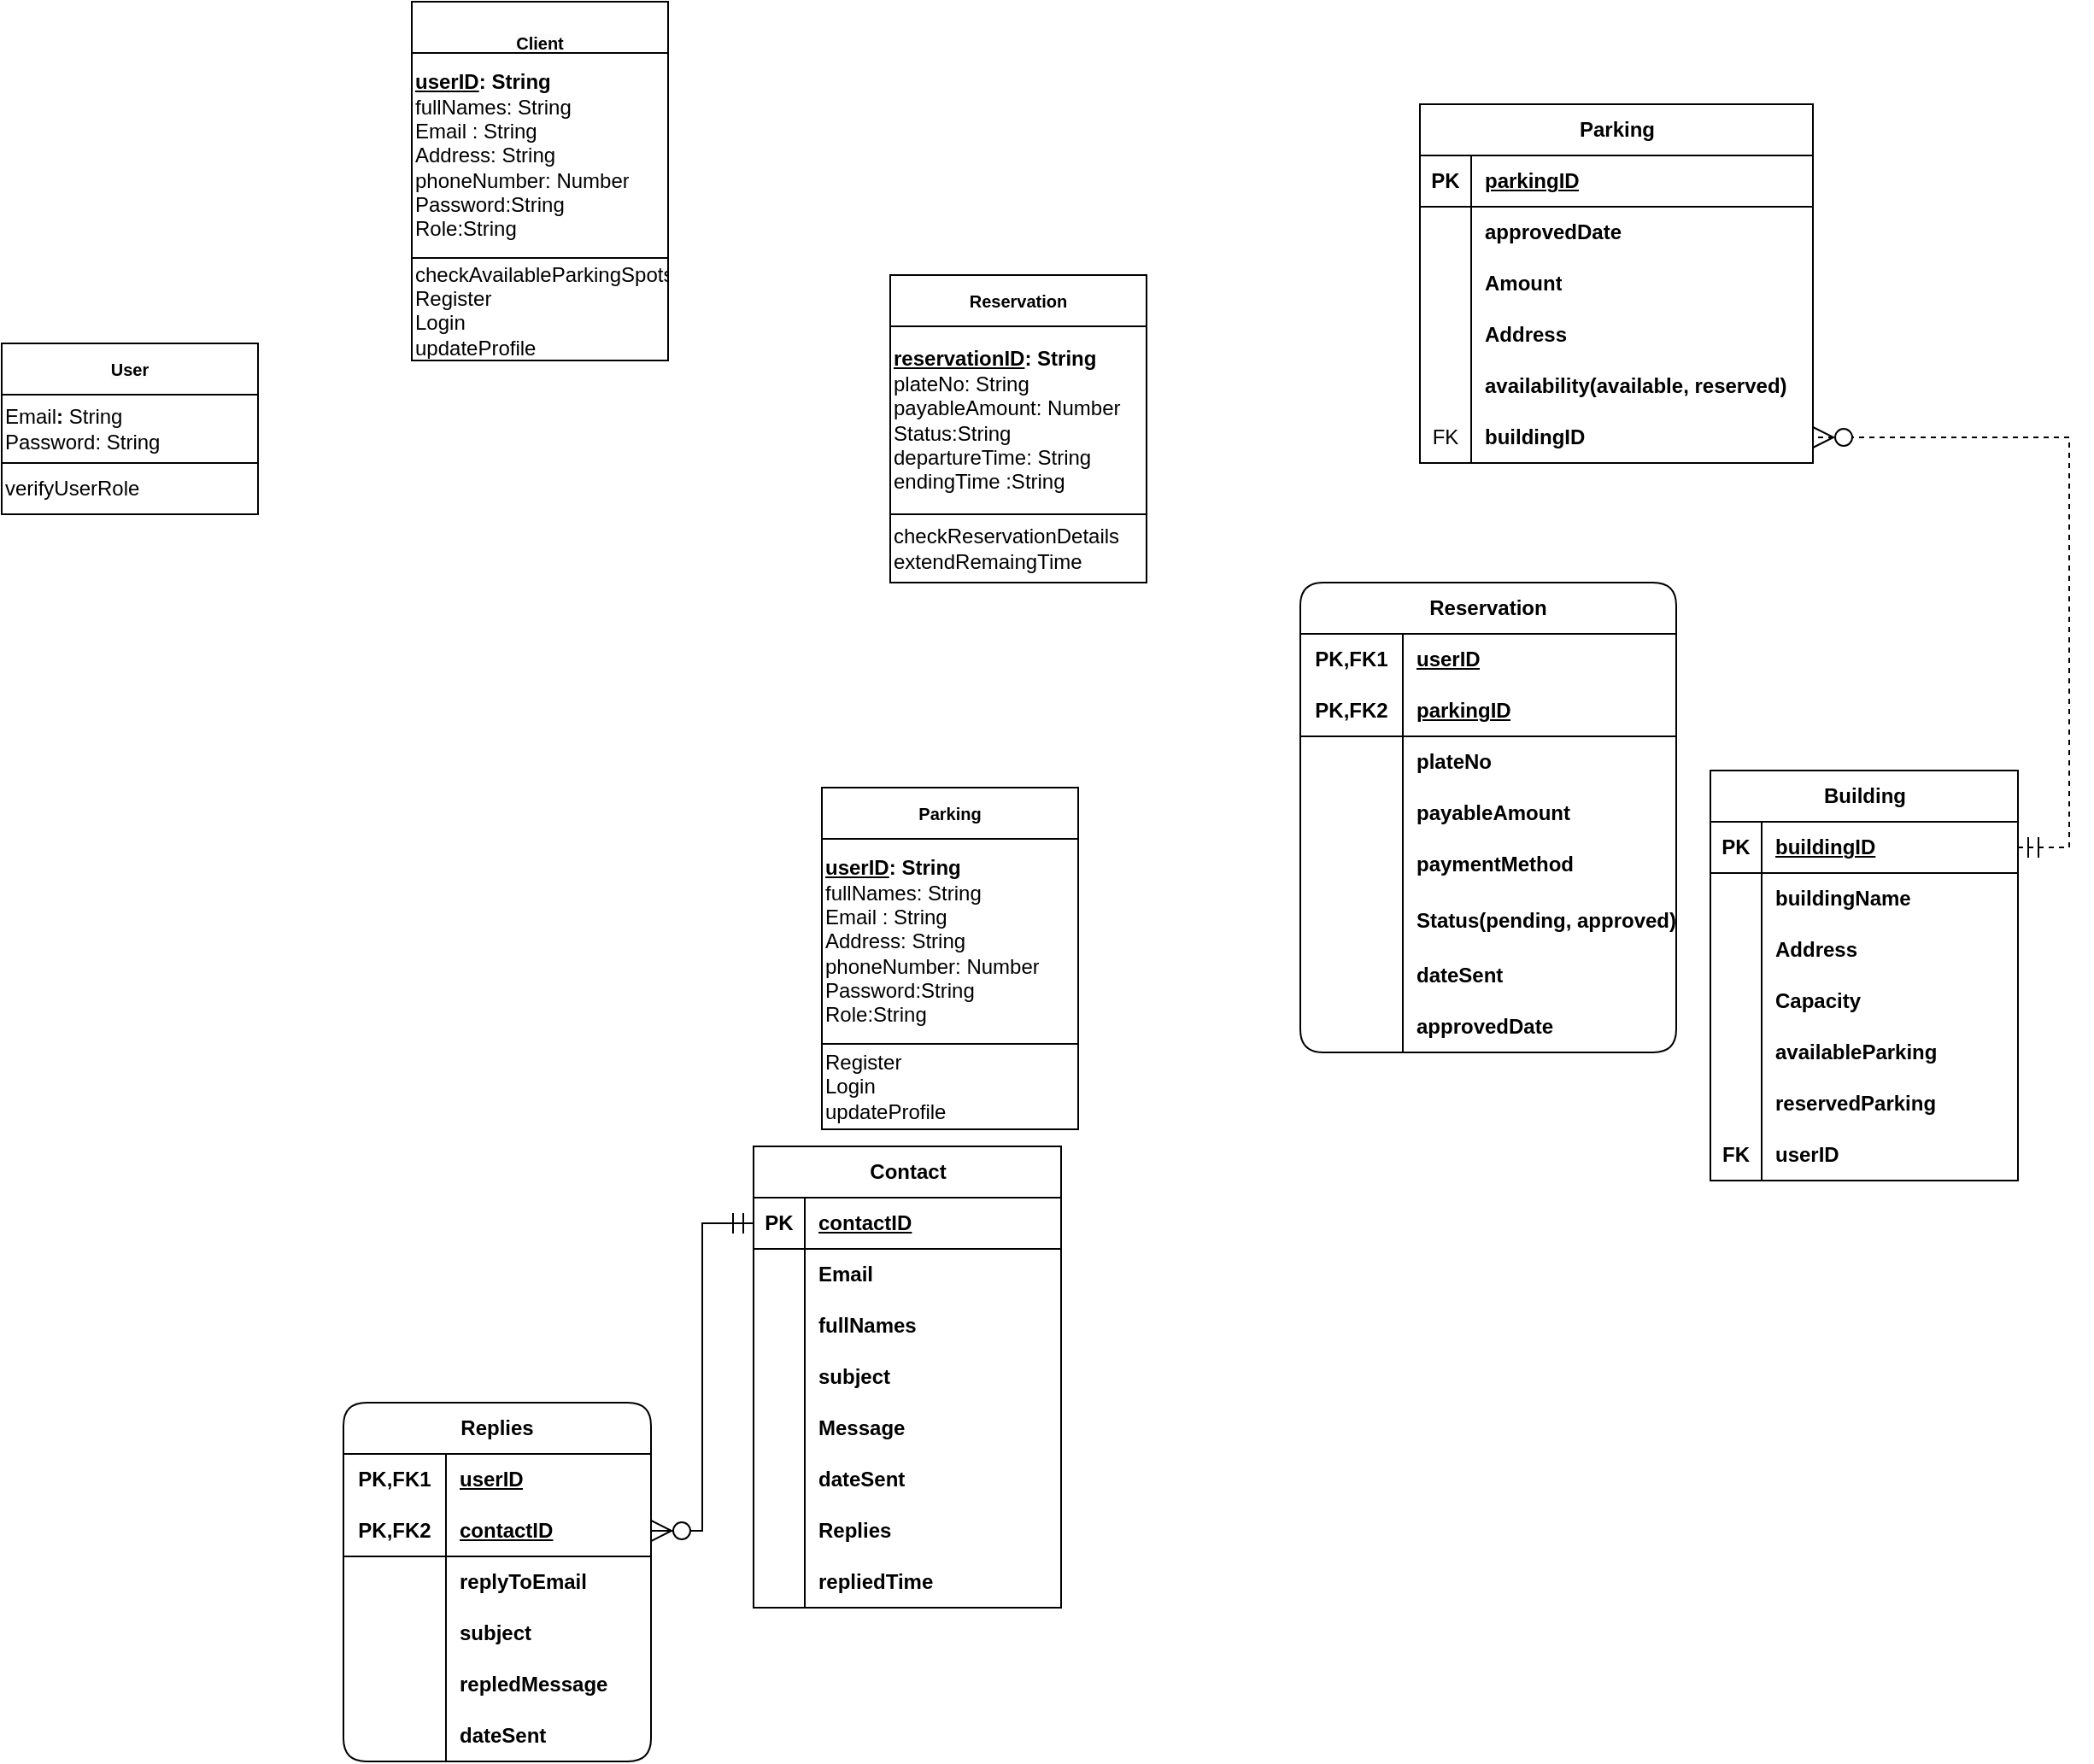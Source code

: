 <mxfile version="22.1.4" type="github">
  <diagram id="R2lEEEUBdFMjLlhIrx00" name="Page-1">
    <mxGraphModel dx="1430" dy="681" grid="1" gridSize="10" guides="1" tooltips="1" connect="1" arrows="1" fold="1" page="1" pageScale="1" pageWidth="850" pageHeight="1100" math="0" shadow="0" extFonts="Permanent Marker^https://fonts.googleapis.com/css?family=Permanent+Marker">
      <root>
        <mxCell id="0" />
        <mxCell id="1" parent="0" />
        <mxCell id="KSPO-AMlC-ePFHFikauy-101" value="Parking" style="shape=table;startSize=30;container=1;collapsible=1;childLayout=tableLayout;fixedRows=1;rowLines=0;fontStyle=1;align=center;resizeLast=1;html=1;" parent="1" vertex="1">
          <mxGeometry x="940" y="150" width="230" height="210" as="geometry" />
        </mxCell>
        <mxCell id="KSPO-AMlC-ePFHFikauy-102" value="" style="shape=tableRow;horizontal=0;startSize=0;swimlaneHead=0;swimlaneBody=0;fillColor=none;collapsible=0;dropTarget=0;points=[[0,0.5],[1,0.5]];portConstraint=eastwest;top=0;left=0;right=0;bottom=1;" parent="KSPO-AMlC-ePFHFikauy-101" vertex="1">
          <mxGeometry y="30" width="230" height="30" as="geometry" />
        </mxCell>
        <mxCell id="KSPO-AMlC-ePFHFikauy-103" value="PK" style="shape=partialRectangle;connectable=0;fillColor=none;top=0;left=0;bottom=0;right=0;fontStyle=1;overflow=hidden;whiteSpace=wrap;html=1;" parent="KSPO-AMlC-ePFHFikauy-102" vertex="1">
          <mxGeometry width="30" height="30" as="geometry">
            <mxRectangle width="30" height="30" as="alternateBounds" />
          </mxGeometry>
        </mxCell>
        <mxCell id="KSPO-AMlC-ePFHFikauy-104" value="parkingID" style="shape=partialRectangle;connectable=0;fillColor=none;top=0;left=0;bottom=0;right=0;align=left;spacingLeft=6;fontStyle=5;overflow=hidden;whiteSpace=wrap;html=1;" parent="KSPO-AMlC-ePFHFikauy-102" vertex="1">
          <mxGeometry x="30" width="200" height="30" as="geometry">
            <mxRectangle width="200" height="30" as="alternateBounds" />
          </mxGeometry>
        </mxCell>
        <mxCell id="KSPO-AMlC-ePFHFikauy-105" value="" style="shape=tableRow;horizontal=0;startSize=0;swimlaneHead=0;swimlaneBody=0;fillColor=none;collapsible=0;dropTarget=0;points=[[0,0.5],[1,0.5]];portConstraint=eastwest;top=0;left=0;right=0;bottom=0;" parent="KSPO-AMlC-ePFHFikauy-101" vertex="1">
          <mxGeometry y="60" width="230" height="30" as="geometry" />
        </mxCell>
        <mxCell id="KSPO-AMlC-ePFHFikauy-106" value="" style="shape=partialRectangle;connectable=0;fillColor=none;top=0;left=0;bottom=0;right=0;editable=1;overflow=hidden;whiteSpace=wrap;html=1;" parent="KSPO-AMlC-ePFHFikauy-105" vertex="1">
          <mxGeometry width="30" height="30" as="geometry">
            <mxRectangle width="30" height="30" as="alternateBounds" />
          </mxGeometry>
        </mxCell>
        <mxCell id="KSPO-AMlC-ePFHFikauy-107" value="approvedDate" style="shape=partialRectangle;connectable=0;fillColor=none;top=0;left=0;bottom=0;right=0;align=left;spacingLeft=6;overflow=hidden;whiteSpace=wrap;html=1;fontStyle=1" parent="KSPO-AMlC-ePFHFikauy-105" vertex="1">
          <mxGeometry x="30" width="200" height="30" as="geometry">
            <mxRectangle width="200" height="30" as="alternateBounds" />
          </mxGeometry>
        </mxCell>
        <mxCell id="KSPO-AMlC-ePFHFikauy-108" value="" style="shape=tableRow;horizontal=0;startSize=0;swimlaneHead=0;swimlaneBody=0;fillColor=none;collapsible=0;dropTarget=0;points=[[0,0.5],[1,0.5]];portConstraint=eastwest;top=0;left=0;right=0;bottom=0;" parent="KSPO-AMlC-ePFHFikauy-101" vertex="1">
          <mxGeometry y="90" width="230" height="30" as="geometry" />
        </mxCell>
        <mxCell id="KSPO-AMlC-ePFHFikauy-109" value="" style="shape=partialRectangle;connectable=0;fillColor=none;top=0;left=0;bottom=0;right=0;editable=1;overflow=hidden;whiteSpace=wrap;html=1;" parent="KSPO-AMlC-ePFHFikauy-108" vertex="1">
          <mxGeometry width="30" height="30" as="geometry">
            <mxRectangle width="30" height="30" as="alternateBounds" />
          </mxGeometry>
        </mxCell>
        <mxCell id="KSPO-AMlC-ePFHFikauy-110" value="Amount" style="shape=partialRectangle;connectable=0;fillColor=none;top=0;left=0;bottom=0;right=0;align=left;spacingLeft=6;overflow=hidden;whiteSpace=wrap;html=1;fontStyle=1" parent="KSPO-AMlC-ePFHFikauy-108" vertex="1">
          <mxGeometry x="30" width="200" height="30" as="geometry">
            <mxRectangle width="200" height="30" as="alternateBounds" />
          </mxGeometry>
        </mxCell>
        <mxCell id="KSPO-AMlC-ePFHFikauy-136" value="" style="shape=tableRow;horizontal=0;startSize=0;swimlaneHead=0;swimlaneBody=0;fillColor=none;collapsible=0;dropTarget=0;points=[[0,0.5],[1,0.5]];portConstraint=eastwest;top=0;left=0;right=0;bottom=0;" parent="KSPO-AMlC-ePFHFikauy-101" vertex="1">
          <mxGeometry y="120" width="230" height="30" as="geometry" />
        </mxCell>
        <mxCell id="KSPO-AMlC-ePFHFikauy-137" value="" style="shape=partialRectangle;connectable=0;fillColor=none;top=0;left=0;bottom=0;right=0;editable=1;overflow=hidden;whiteSpace=wrap;html=1;" parent="KSPO-AMlC-ePFHFikauy-136" vertex="1">
          <mxGeometry width="30" height="30" as="geometry">
            <mxRectangle width="30" height="30" as="alternateBounds" />
          </mxGeometry>
        </mxCell>
        <mxCell id="KSPO-AMlC-ePFHFikauy-138" value="Address" style="shape=partialRectangle;connectable=0;fillColor=none;top=0;left=0;bottom=0;right=0;align=left;spacingLeft=6;overflow=hidden;whiteSpace=wrap;html=1;fontStyle=1" parent="KSPO-AMlC-ePFHFikauy-136" vertex="1">
          <mxGeometry x="30" width="200" height="30" as="geometry">
            <mxRectangle width="200" height="30" as="alternateBounds" />
          </mxGeometry>
        </mxCell>
        <mxCell id="juWXIRiTKIMbr2Y8mLWY-4" value="" style="shape=tableRow;horizontal=0;startSize=0;swimlaneHead=0;swimlaneBody=0;fillColor=none;collapsible=0;dropTarget=0;points=[[0,0.5],[1,0.5]];portConstraint=eastwest;top=0;left=0;right=0;bottom=0;" parent="KSPO-AMlC-ePFHFikauy-101" vertex="1">
          <mxGeometry y="150" width="230" height="30" as="geometry" />
        </mxCell>
        <mxCell id="juWXIRiTKIMbr2Y8mLWY-5" value="" style="shape=partialRectangle;connectable=0;fillColor=none;top=0;left=0;bottom=0;right=0;editable=1;overflow=hidden;whiteSpace=wrap;html=1;" parent="juWXIRiTKIMbr2Y8mLWY-4" vertex="1">
          <mxGeometry width="30" height="30" as="geometry">
            <mxRectangle width="30" height="30" as="alternateBounds" />
          </mxGeometry>
        </mxCell>
        <mxCell id="juWXIRiTKIMbr2Y8mLWY-6" value="availability(available, reserved)" style="shape=partialRectangle;connectable=0;fillColor=none;top=0;left=0;bottom=0;right=0;align=left;spacingLeft=6;overflow=hidden;whiteSpace=wrap;html=1;fontStyle=1" parent="juWXIRiTKIMbr2Y8mLWY-4" vertex="1">
          <mxGeometry x="30" width="200" height="30" as="geometry">
            <mxRectangle width="200" height="30" as="alternateBounds" />
          </mxGeometry>
        </mxCell>
        <mxCell id="juWXIRiTKIMbr2Y8mLWY-7" value="" style="shape=tableRow;horizontal=0;startSize=0;swimlaneHead=0;swimlaneBody=0;fillColor=none;collapsible=0;dropTarget=0;points=[[0,0.5],[1,0.5]];portConstraint=eastwest;top=0;left=0;right=0;bottom=0;" parent="KSPO-AMlC-ePFHFikauy-101" vertex="1">
          <mxGeometry y="180" width="230" height="30" as="geometry" />
        </mxCell>
        <mxCell id="juWXIRiTKIMbr2Y8mLWY-8" value="FK" style="shape=partialRectangle;connectable=0;fillColor=none;top=0;left=0;bottom=0;right=0;editable=1;overflow=hidden;whiteSpace=wrap;html=1;" parent="juWXIRiTKIMbr2Y8mLWY-7" vertex="1">
          <mxGeometry width="30" height="30" as="geometry">
            <mxRectangle width="30" height="30" as="alternateBounds" />
          </mxGeometry>
        </mxCell>
        <mxCell id="juWXIRiTKIMbr2Y8mLWY-9" value="buildingID" style="shape=partialRectangle;connectable=0;fillColor=none;top=0;left=0;bottom=0;right=0;align=left;spacingLeft=6;overflow=hidden;whiteSpace=wrap;html=1;fontStyle=1" parent="juWXIRiTKIMbr2Y8mLWY-7" vertex="1">
          <mxGeometry x="30" width="200" height="30" as="geometry">
            <mxRectangle width="200" height="30" as="alternateBounds" />
          </mxGeometry>
        </mxCell>
        <mxCell id="KSPO-AMlC-ePFHFikauy-188" value="Building" style="shape=table;startSize=30;container=1;collapsible=1;childLayout=tableLayout;fixedRows=1;rowLines=0;fontStyle=1;align=center;resizeLast=1;html=1;" parent="1" vertex="1">
          <mxGeometry x="1110" y="540" width="180" height="240" as="geometry" />
        </mxCell>
        <mxCell id="KSPO-AMlC-ePFHFikauy-189" value="" style="shape=tableRow;horizontal=0;startSize=0;swimlaneHead=0;swimlaneBody=0;fillColor=none;collapsible=0;dropTarget=0;points=[[0,0.5],[1,0.5]];portConstraint=eastwest;top=0;left=0;right=0;bottom=1;" parent="KSPO-AMlC-ePFHFikauy-188" vertex="1">
          <mxGeometry y="30" width="180" height="30" as="geometry" />
        </mxCell>
        <mxCell id="KSPO-AMlC-ePFHFikauy-190" value="PK" style="shape=partialRectangle;connectable=0;fillColor=none;top=0;left=0;bottom=0;right=0;fontStyle=1;overflow=hidden;whiteSpace=wrap;html=1;" parent="KSPO-AMlC-ePFHFikauy-189" vertex="1">
          <mxGeometry width="30" height="30" as="geometry">
            <mxRectangle width="30" height="30" as="alternateBounds" />
          </mxGeometry>
        </mxCell>
        <mxCell id="KSPO-AMlC-ePFHFikauy-191" value="buildingID" style="shape=partialRectangle;connectable=0;fillColor=none;top=0;left=0;bottom=0;right=0;align=left;spacingLeft=6;fontStyle=5;overflow=hidden;whiteSpace=wrap;html=1;" parent="KSPO-AMlC-ePFHFikauy-189" vertex="1">
          <mxGeometry x="30" width="150" height="30" as="geometry">
            <mxRectangle width="150" height="30" as="alternateBounds" />
          </mxGeometry>
        </mxCell>
        <mxCell id="KSPO-AMlC-ePFHFikauy-192" value="" style="shape=tableRow;horizontal=0;startSize=0;swimlaneHead=0;swimlaneBody=0;fillColor=none;collapsible=0;dropTarget=0;points=[[0,0.5],[1,0.5]];portConstraint=eastwest;top=0;left=0;right=0;bottom=0;" parent="KSPO-AMlC-ePFHFikauy-188" vertex="1">
          <mxGeometry y="60" width="180" height="30" as="geometry" />
        </mxCell>
        <mxCell id="KSPO-AMlC-ePFHFikauy-193" value="" style="shape=partialRectangle;connectable=0;fillColor=none;top=0;left=0;bottom=0;right=0;editable=1;overflow=hidden;whiteSpace=wrap;html=1;" parent="KSPO-AMlC-ePFHFikauy-192" vertex="1">
          <mxGeometry width="30" height="30" as="geometry">
            <mxRectangle width="30" height="30" as="alternateBounds" />
          </mxGeometry>
        </mxCell>
        <mxCell id="KSPO-AMlC-ePFHFikauy-194" value="buildingName" style="shape=partialRectangle;connectable=0;fillColor=none;top=0;left=0;bottom=0;right=0;align=left;spacingLeft=6;overflow=hidden;whiteSpace=wrap;html=1;fontStyle=1" parent="KSPO-AMlC-ePFHFikauy-192" vertex="1">
          <mxGeometry x="30" width="150" height="30" as="geometry">
            <mxRectangle width="150" height="30" as="alternateBounds" />
          </mxGeometry>
        </mxCell>
        <mxCell id="KSPO-AMlC-ePFHFikauy-195" value="" style="shape=tableRow;horizontal=0;startSize=0;swimlaneHead=0;swimlaneBody=0;fillColor=none;collapsible=0;dropTarget=0;points=[[0,0.5],[1,0.5]];portConstraint=eastwest;top=0;left=0;right=0;bottom=0;" parent="KSPO-AMlC-ePFHFikauy-188" vertex="1">
          <mxGeometry y="90" width="180" height="30" as="geometry" />
        </mxCell>
        <mxCell id="KSPO-AMlC-ePFHFikauy-196" value="" style="shape=partialRectangle;connectable=0;fillColor=none;top=0;left=0;bottom=0;right=0;editable=1;overflow=hidden;whiteSpace=wrap;html=1;" parent="KSPO-AMlC-ePFHFikauy-195" vertex="1">
          <mxGeometry width="30" height="30" as="geometry">
            <mxRectangle width="30" height="30" as="alternateBounds" />
          </mxGeometry>
        </mxCell>
        <mxCell id="KSPO-AMlC-ePFHFikauy-197" value="Address" style="shape=partialRectangle;connectable=0;fillColor=none;top=0;left=0;bottom=0;right=0;align=left;spacingLeft=6;overflow=hidden;whiteSpace=wrap;html=1;fontStyle=1" parent="KSPO-AMlC-ePFHFikauy-195" vertex="1">
          <mxGeometry x="30" width="150" height="30" as="geometry">
            <mxRectangle width="150" height="30" as="alternateBounds" />
          </mxGeometry>
        </mxCell>
        <mxCell id="KSPO-AMlC-ePFHFikauy-198" value="" style="shape=tableRow;horizontal=0;startSize=0;swimlaneHead=0;swimlaneBody=0;fillColor=none;collapsible=0;dropTarget=0;points=[[0,0.5],[1,0.5]];portConstraint=eastwest;top=0;left=0;right=0;bottom=0;" parent="KSPO-AMlC-ePFHFikauy-188" vertex="1">
          <mxGeometry y="120" width="180" height="30" as="geometry" />
        </mxCell>
        <mxCell id="KSPO-AMlC-ePFHFikauy-199" value="" style="shape=partialRectangle;connectable=0;fillColor=none;top=0;left=0;bottom=0;right=0;editable=1;overflow=hidden;whiteSpace=wrap;html=1;fontStyle=1" parent="KSPO-AMlC-ePFHFikauy-198" vertex="1">
          <mxGeometry width="30" height="30" as="geometry">
            <mxRectangle width="30" height="30" as="alternateBounds" />
          </mxGeometry>
        </mxCell>
        <mxCell id="KSPO-AMlC-ePFHFikauy-200" value="Capacity" style="shape=partialRectangle;connectable=0;fillColor=none;top=0;left=0;bottom=0;right=0;align=left;spacingLeft=6;overflow=hidden;whiteSpace=wrap;html=1;fontStyle=1" parent="KSPO-AMlC-ePFHFikauy-198" vertex="1">
          <mxGeometry x="30" width="150" height="30" as="geometry">
            <mxRectangle width="150" height="30" as="alternateBounds" />
          </mxGeometry>
        </mxCell>
        <mxCell id="tMabsj5SRsBI3dUDuQU4-26" value="" style="shape=tableRow;horizontal=0;startSize=0;swimlaneHead=0;swimlaneBody=0;fillColor=none;collapsible=0;dropTarget=0;points=[[0,0.5],[1,0.5]];portConstraint=eastwest;top=0;left=0;right=0;bottom=0;" parent="KSPO-AMlC-ePFHFikauy-188" vertex="1">
          <mxGeometry y="150" width="180" height="30" as="geometry" />
        </mxCell>
        <mxCell id="tMabsj5SRsBI3dUDuQU4-27" value="" style="shape=partialRectangle;connectable=0;fillColor=none;top=0;left=0;bottom=0;right=0;editable=1;overflow=hidden;whiteSpace=wrap;html=1;fontStyle=1" parent="tMabsj5SRsBI3dUDuQU4-26" vertex="1">
          <mxGeometry width="30" height="30" as="geometry">
            <mxRectangle width="30" height="30" as="alternateBounds" />
          </mxGeometry>
        </mxCell>
        <mxCell id="tMabsj5SRsBI3dUDuQU4-28" value="availableParking" style="shape=partialRectangle;connectable=0;fillColor=none;top=0;left=0;bottom=0;right=0;align=left;spacingLeft=6;overflow=hidden;whiteSpace=wrap;html=1;fontStyle=1" parent="tMabsj5SRsBI3dUDuQU4-26" vertex="1">
          <mxGeometry x="30" width="150" height="30" as="geometry">
            <mxRectangle width="150" height="30" as="alternateBounds" />
          </mxGeometry>
        </mxCell>
        <mxCell id="tMabsj5SRsBI3dUDuQU4-29" value="" style="shape=tableRow;horizontal=0;startSize=0;swimlaneHead=0;swimlaneBody=0;fillColor=none;collapsible=0;dropTarget=0;points=[[0,0.5],[1,0.5]];portConstraint=eastwest;top=0;left=0;right=0;bottom=0;" parent="KSPO-AMlC-ePFHFikauy-188" vertex="1">
          <mxGeometry y="180" width="180" height="30" as="geometry" />
        </mxCell>
        <mxCell id="tMabsj5SRsBI3dUDuQU4-30" value="" style="shape=partialRectangle;connectable=0;fillColor=none;top=0;left=0;bottom=0;right=0;editable=1;overflow=hidden;whiteSpace=wrap;html=1;fontStyle=1" parent="tMabsj5SRsBI3dUDuQU4-29" vertex="1">
          <mxGeometry width="30" height="30" as="geometry">
            <mxRectangle width="30" height="30" as="alternateBounds" />
          </mxGeometry>
        </mxCell>
        <mxCell id="tMabsj5SRsBI3dUDuQU4-31" value="reservedParking" style="shape=partialRectangle;connectable=0;fillColor=none;top=0;left=0;bottom=0;right=0;align=left;spacingLeft=6;overflow=hidden;whiteSpace=wrap;html=1;fontStyle=1" parent="tMabsj5SRsBI3dUDuQU4-29" vertex="1">
          <mxGeometry x="30" width="150" height="30" as="geometry">
            <mxRectangle width="150" height="30" as="alternateBounds" />
          </mxGeometry>
        </mxCell>
        <mxCell id="juWXIRiTKIMbr2Y8mLWY-79" value="" style="shape=tableRow;horizontal=0;startSize=0;swimlaneHead=0;swimlaneBody=0;fillColor=none;collapsible=0;dropTarget=0;points=[[0,0.5],[1,0.5]];portConstraint=eastwest;top=0;left=0;right=0;bottom=0;" parent="KSPO-AMlC-ePFHFikauy-188" vertex="1">
          <mxGeometry y="210" width="180" height="30" as="geometry" />
        </mxCell>
        <mxCell id="juWXIRiTKIMbr2Y8mLWY-80" value="FK" style="shape=partialRectangle;connectable=0;fillColor=none;top=0;left=0;bottom=0;right=0;editable=1;overflow=hidden;whiteSpace=wrap;html=1;fontStyle=1" parent="juWXIRiTKIMbr2Y8mLWY-79" vertex="1">
          <mxGeometry width="30" height="30" as="geometry">
            <mxRectangle width="30" height="30" as="alternateBounds" />
          </mxGeometry>
        </mxCell>
        <mxCell id="juWXIRiTKIMbr2Y8mLWY-81" value="userID" style="shape=partialRectangle;connectable=0;fillColor=none;top=0;left=0;bottom=0;right=0;align=left;spacingLeft=6;overflow=hidden;whiteSpace=wrap;html=1;fontStyle=1" parent="juWXIRiTKIMbr2Y8mLWY-79" vertex="1">
          <mxGeometry x="30" width="150" height="30" as="geometry">
            <mxRectangle width="150" height="30" as="alternateBounds" />
          </mxGeometry>
        </mxCell>
        <mxCell id="juWXIRiTKIMbr2Y8mLWY-50" value="" style="edgeStyle=entityRelationEdgeStyle;fontSize=12;html=1;endArrow=ERzeroToMany;startArrow=ERmandOne;rounded=0;endSize=10;startSize=10;dashed=1;" parent="1" source="KSPO-AMlC-ePFHFikauy-189" target="juWXIRiTKIMbr2Y8mLWY-7" edge="1">
          <mxGeometry width="100" height="100" relative="1" as="geometry">
            <mxPoint x="270" y="640" as="sourcePoint" />
            <mxPoint x="320" y="735" as="targetPoint" />
            <Array as="points">
              <mxPoint x="-918.92" y="583.49" />
              <mxPoint x="-403" y="613.49" />
              <mxPoint x="-210" y="935" />
            </Array>
          </mxGeometry>
        </mxCell>
        <mxCell id="juWXIRiTKIMbr2Y8mLWY-60" value="Contact" style="shape=table;startSize=30;container=1;collapsible=1;childLayout=tableLayout;fixedRows=1;rowLines=0;fontStyle=1;align=center;resizeLast=1;html=1;" parent="1" vertex="1">
          <mxGeometry x="550" y="760" width="180" height="270" as="geometry" />
        </mxCell>
        <mxCell id="juWXIRiTKIMbr2Y8mLWY-61" value="" style="shape=tableRow;horizontal=0;startSize=0;swimlaneHead=0;swimlaneBody=0;fillColor=none;collapsible=0;dropTarget=0;points=[[0,0.5],[1,0.5]];portConstraint=eastwest;top=0;left=0;right=0;bottom=1;" parent="juWXIRiTKIMbr2Y8mLWY-60" vertex="1">
          <mxGeometry y="30" width="180" height="30" as="geometry" />
        </mxCell>
        <mxCell id="juWXIRiTKIMbr2Y8mLWY-62" value="PK" style="shape=partialRectangle;connectable=0;fillColor=none;top=0;left=0;bottom=0;right=0;fontStyle=1;overflow=hidden;whiteSpace=wrap;html=1;" parent="juWXIRiTKIMbr2Y8mLWY-61" vertex="1">
          <mxGeometry width="30" height="30" as="geometry">
            <mxRectangle width="30" height="30" as="alternateBounds" />
          </mxGeometry>
        </mxCell>
        <mxCell id="juWXIRiTKIMbr2Y8mLWY-63" value="contactID" style="shape=partialRectangle;connectable=0;fillColor=none;top=0;left=0;bottom=0;right=0;align=left;spacingLeft=6;fontStyle=5;overflow=hidden;whiteSpace=wrap;html=1;" parent="juWXIRiTKIMbr2Y8mLWY-61" vertex="1">
          <mxGeometry x="30" width="150" height="30" as="geometry">
            <mxRectangle width="150" height="30" as="alternateBounds" />
          </mxGeometry>
        </mxCell>
        <mxCell id="juWXIRiTKIMbr2Y8mLWY-64" value="" style="shape=tableRow;horizontal=0;startSize=0;swimlaneHead=0;swimlaneBody=0;fillColor=none;collapsible=0;dropTarget=0;points=[[0,0.5],[1,0.5]];portConstraint=eastwest;top=0;left=0;right=0;bottom=0;" parent="juWXIRiTKIMbr2Y8mLWY-60" vertex="1">
          <mxGeometry y="60" width="180" height="30" as="geometry" />
        </mxCell>
        <mxCell id="juWXIRiTKIMbr2Y8mLWY-65" value="" style="shape=partialRectangle;connectable=0;fillColor=none;top=0;left=0;bottom=0;right=0;editable=1;overflow=hidden;whiteSpace=wrap;html=1;" parent="juWXIRiTKIMbr2Y8mLWY-64" vertex="1">
          <mxGeometry width="30" height="30" as="geometry">
            <mxRectangle width="30" height="30" as="alternateBounds" />
          </mxGeometry>
        </mxCell>
        <mxCell id="juWXIRiTKIMbr2Y8mLWY-66" value="Email" style="shape=partialRectangle;connectable=0;fillColor=none;top=0;left=0;bottom=0;right=0;align=left;spacingLeft=6;overflow=hidden;whiteSpace=wrap;html=1;fontStyle=1" parent="juWXIRiTKIMbr2Y8mLWY-64" vertex="1">
          <mxGeometry x="30" width="150" height="30" as="geometry">
            <mxRectangle width="150" height="30" as="alternateBounds" />
          </mxGeometry>
        </mxCell>
        <mxCell id="tMabsj5SRsBI3dUDuQU4-36" value="" style="shape=tableRow;horizontal=0;startSize=0;swimlaneHead=0;swimlaneBody=0;fillColor=none;collapsible=0;dropTarget=0;points=[[0,0.5],[1,0.5]];portConstraint=eastwest;top=0;left=0;right=0;bottom=0;" parent="juWXIRiTKIMbr2Y8mLWY-60" vertex="1">
          <mxGeometry y="90" width="180" height="30" as="geometry" />
        </mxCell>
        <mxCell id="tMabsj5SRsBI3dUDuQU4-37" value="" style="shape=partialRectangle;connectable=0;fillColor=none;top=0;left=0;bottom=0;right=0;editable=1;overflow=hidden;whiteSpace=wrap;html=1;" parent="tMabsj5SRsBI3dUDuQU4-36" vertex="1">
          <mxGeometry width="30" height="30" as="geometry">
            <mxRectangle width="30" height="30" as="alternateBounds" />
          </mxGeometry>
        </mxCell>
        <mxCell id="tMabsj5SRsBI3dUDuQU4-38" value="fullNames" style="shape=partialRectangle;connectable=0;fillColor=none;top=0;left=0;bottom=0;right=0;align=left;spacingLeft=6;overflow=hidden;whiteSpace=wrap;html=1;fontStyle=1" parent="tMabsj5SRsBI3dUDuQU4-36" vertex="1">
          <mxGeometry x="30" width="150" height="30" as="geometry">
            <mxRectangle width="150" height="30" as="alternateBounds" />
          </mxGeometry>
        </mxCell>
        <mxCell id="tMabsj5SRsBI3dUDuQU4-39" value="" style="shape=tableRow;horizontal=0;startSize=0;swimlaneHead=0;swimlaneBody=0;fillColor=none;collapsible=0;dropTarget=0;points=[[0,0.5],[1,0.5]];portConstraint=eastwest;top=0;left=0;right=0;bottom=0;" parent="juWXIRiTKIMbr2Y8mLWY-60" vertex="1">
          <mxGeometry y="120" width="180" height="30" as="geometry" />
        </mxCell>
        <mxCell id="tMabsj5SRsBI3dUDuQU4-40" value="" style="shape=partialRectangle;connectable=0;fillColor=none;top=0;left=0;bottom=0;right=0;editable=1;overflow=hidden;whiteSpace=wrap;html=1;" parent="tMabsj5SRsBI3dUDuQU4-39" vertex="1">
          <mxGeometry width="30" height="30" as="geometry">
            <mxRectangle width="30" height="30" as="alternateBounds" />
          </mxGeometry>
        </mxCell>
        <mxCell id="tMabsj5SRsBI3dUDuQU4-41" value="subject" style="shape=partialRectangle;connectable=0;fillColor=none;top=0;left=0;bottom=0;right=0;align=left;spacingLeft=6;overflow=hidden;whiteSpace=wrap;html=1;fontStyle=1" parent="tMabsj5SRsBI3dUDuQU4-39" vertex="1">
          <mxGeometry x="30" width="150" height="30" as="geometry">
            <mxRectangle width="150" height="30" as="alternateBounds" />
          </mxGeometry>
        </mxCell>
        <mxCell id="juWXIRiTKIMbr2Y8mLWY-67" value="" style="shape=tableRow;horizontal=0;startSize=0;swimlaneHead=0;swimlaneBody=0;fillColor=none;collapsible=0;dropTarget=0;points=[[0,0.5],[1,0.5]];portConstraint=eastwest;top=0;left=0;right=0;bottom=0;" parent="juWXIRiTKIMbr2Y8mLWY-60" vertex="1">
          <mxGeometry y="150" width="180" height="30" as="geometry" />
        </mxCell>
        <mxCell id="juWXIRiTKIMbr2Y8mLWY-68" value="" style="shape=partialRectangle;connectable=0;fillColor=none;top=0;left=0;bottom=0;right=0;editable=1;overflow=hidden;whiteSpace=wrap;html=1;" parent="juWXIRiTKIMbr2Y8mLWY-67" vertex="1">
          <mxGeometry width="30" height="30" as="geometry">
            <mxRectangle width="30" height="30" as="alternateBounds" />
          </mxGeometry>
        </mxCell>
        <mxCell id="juWXIRiTKIMbr2Y8mLWY-69" value="Message" style="shape=partialRectangle;connectable=0;fillColor=none;top=0;left=0;bottom=0;right=0;align=left;spacingLeft=6;overflow=hidden;whiteSpace=wrap;html=1;fontStyle=1" parent="juWXIRiTKIMbr2Y8mLWY-67" vertex="1">
          <mxGeometry x="30" width="150" height="30" as="geometry">
            <mxRectangle width="150" height="30" as="alternateBounds" />
          </mxGeometry>
        </mxCell>
        <mxCell id="juWXIRiTKIMbr2Y8mLWY-70" value="" style="shape=tableRow;horizontal=0;startSize=0;swimlaneHead=0;swimlaneBody=0;fillColor=none;collapsible=0;dropTarget=0;points=[[0,0.5],[1,0.5]];portConstraint=eastwest;top=0;left=0;right=0;bottom=0;" parent="juWXIRiTKIMbr2Y8mLWY-60" vertex="1">
          <mxGeometry y="180" width="180" height="30" as="geometry" />
        </mxCell>
        <mxCell id="juWXIRiTKIMbr2Y8mLWY-71" value="" style="shape=partialRectangle;connectable=0;fillColor=none;top=0;left=0;bottom=0;right=0;editable=1;overflow=hidden;whiteSpace=wrap;html=1;fontStyle=1" parent="juWXIRiTKIMbr2Y8mLWY-70" vertex="1">
          <mxGeometry width="30" height="30" as="geometry">
            <mxRectangle width="30" height="30" as="alternateBounds" />
          </mxGeometry>
        </mxCell>
        <mxCell id="juWXIRiTKIMbr2Y8mLWY-72" value="dateSent" style="shape=partialRectangle;connectable=0;fillColor=none;top=0;left=0;bottom=0;right=0;align=left;spacingLeft=6;overflow=hidden;whiteSpace=wrap;html=1;fontStyle=1" parent="juWXIRiTKIMbr2Y8mLWY-70" vertex="1">
          <mxGeometry x="30" width="150" height="30" as="geometry">
            <mxRectangle width="150" height="30" as="alternateBounds" />
          </mxGeometry>
        </mxCell>
        <mxCell id="juWXIRiTKIMbr2Y8mLWY-73" value="" style="shape=tableRow;horizontal=0;startSize=0;swimlaneHead=0;swimlaneBody=0;fillColor=none;collapsible=0;dropTarget=0;points=[[0,0.5],[1,0.5]];portConstraint=eastwest;top=0;left=0;right=0;bottom=0;" parent="juWXIRiTKIMbr2Y8mLWY-60" vertex="1">
          <mxGeometry y="210" width="180" height="30" as="geometry" />
        </mxCell>
        <mxCell id="juWXIRiTKIMbr2Y8mLWY-74" value="" style="shape=partialRectangle;connectable=0;fillColor=none;top=0;left=0;bottom=0;right=0;editable=1;overflow=hidden;whiteSpace=wrap;html=1;fontStyle=1" parent="juWXIRiTKIMbr2Y8mLWY-73" vertex="1">
          <mxGeometry width="30" height="30" as="geometry">
            <mxRectangle width="30" height="30" as="alternateBounds" />
          </mxGeometry>
        </mxCell>
        <mxCell id="juWXIRiTKIMbr2Y8mLWY-75" value="Replies" style="shape=partialRectangle;connectable=0;fillColor=none;top=0;left=0;bottom=0;right=0;align=left;spacingLeft=6;overflow=hidden;whiteSpace=wrap;html=1;fontStyle=1" parent="juWXIRiTKIMbr2Y8mLWY-73" vertex="1">
          <mxGeometry x="30" width="150" height="30" as="geometry">
            <mxRectangle width="150" height="30" as="alternateBounds" />
          </mxGeometry>
        </mxCell>
        <mxCell id="juWXIRiTKIMbr2Y8mLWY-76" value="" style="shape=tableRow;horizontal=0;startSize=0;swimlaneHead=0;swimlaneBody=0;fillColor=none;collapsible=0;dropTarget=0;points=[[0,0.5],[1,0.5]];portConstraint=eastwest;top=0;left=0;right=0;bottom=0;" parent="juWXIRiTKIMbr2Y8mLWY-60" vertex="1">
          <mxGeometry y="240" width="180" height="30" as="geometry" />
        </mxCell>
        <mxCell id="juWXIRiTKIMbr2Y8mLWY-77" value="" style="shape=partialRectangle;connectable=0;fillColor=none;top=0;left=0;bottom=0;right=0;editable=1;overflow=hidden;whiteSpace=wrap;html=1;fontStyle=1" parent="juWXIRiTKIMbr2Y8mLWY-76" vertex="1">
          <mxGeometry width="30" height="30" as="geometry">
            <mxRectangle width="30" height="30" as="alternateBounds" />
          </mxGeometry>
        </mxCell>
        <mxCell id="juWXIRiTKIMbr2Y8mLWY-78" value="repliedTime" style="shape=partialRectangle;connectable=0;fillColor=none;top=0;left=0;bottom=0;right=0;align=left;spacingLeft=6;overflow=hidden;whiteSpace=wrap;html=1;fontStyle=1" parent="juWXIRiTKIMbr2Y8mLWY-76" vertex="1">
          <mxGeometry x="30" width="150" height="30" as="geometry">
            <mxRectangle width="150" height="30" as="alternateBounds" />
          </mxGeometry>
        </mxCell>
        <mxCell id="tMabsj5SRsBI3dUDuQU4-1" value="Reservation" style="shape=table;startSize=30;container=1;collapsible=1;childLayout=tableLayout;fixedRows=1;rowLines=0;fontStyle=1;align=center;resizeLast=1;html=1;whiteSpace=wrap;rounded=1;" parent="1" vertex="1">
          <mxGeometry x="870" y="430" width="220" height="275" as="geometry" />
        </mxCell>
        <mxCell id="tMabsj5SRsBI3dUDuQU4-2" value="" style="shape=tableRow;horizontal=0;startSize=0;swimlaneHead=0;swimlaneBody=0;fillColor=none;collapsible=0;dropTarget=0;points=[[0,0.5],[1,0.5]];portConstraint=eastwest;top=0;left=0;right=0;bottom=0;html=1;" parent="tMabsj5SRsBI3dUDuQU4-1" vertex="1">
          <mxGeometry y="30" width="220" height="30" as="geometry" />
        </mxCell>
        <mxCell id="tMabsj5SRsBI3dUDuQU4-3" value="PK,FK1" style="shape=partialRectangle;connectable=0;fillColor=none;top=0;left=0;bottom=0;right=0;fontStyle=1;overflow=hidden;html=1;whiteSpace=wrap;" parent="tMabsj5SRsBI3dUDuQU4-2" vertex="1">
          <mxGeometry width="60" height="30" as="geometry">
            <mxRectangle width="60" height="30" as="alternateBounds" />
          </mxGeometry>
        </mxCell>
        <mxCell id="tMabsj5SRsBI3dUDuQU4-4" value="userID" style="shape=partialRectangle;connectable=0;fillColor=none;top=0;left=0;bottom=0;right=0;align=left;spacingLeft=6;fontStyle=5;overflow=hidden;html=1;whiteSpace=wrap;" parent="tMabsj5SRsBI3dUDuQU4-2" vertex="1">
          <mxGeometry x="60" width="160" height="30" as="geometry">
            <mxRectangle width="160" height="30" as="alternateBounds" />
          </mxGeometry>
        </mxCell>
        <mxCell id="tMabsj5SRsBI3dUDuQU4-5" value="" style="shape=tableRow;horizontal=0;startSize=0;swimlaneHead=0;swimlaneBody=0;fillColor=none;collapsible=0;dropTarget=0;points=[[0,0.5],[1,0.5]];portConstraint=eastwest;top=0;left=0;right=0;bottom=1;html=1;" parent="tMabsj5SRsBI3dUDuQU4-1" vertex="1">
          <mxGeometry y="60" width="220" height="30" as="geometry" />
        </mxCell>
        <mxCell id="tMabsj5SRsBI3dUDuQU4-6" value="PK,FK2" style="shape=partialRectangle;connectable=0;fillColor=none;top=0;left=0;bottom=0;right=0;fontStyle=1;overflow=hidden;html=1;whiteSpace=wrap;" parent="tMabsj5SRsBI3dUDuQU4-5" vertex="1">
          <mxGeometry width="60" height="30" as="geometry">
            <mxRectangle width="60" height="30" as="alternateBounds" />
          </mxGeometry>
        </mxCell>
        <mxCell id="tMabsj5SRsBI3dUDuQU4-7" value="parkingID" style="shape=partialRectangle;connectable=0;fillColor=none;top=0;left=0;bottom=0;right=0;align=left;spacingLeft=6;fontStyle=5;overflow=hidden;html=1;whiteSpace=wrap;" parent="tMabsj5SRsBI3dUDuQU4-5" vertex="1">
          <mxGeometry x="60" width="160" height="30" as="geometry">
            <mxRectangle width="160" height="30" as="alternateBounds" />
          </mxGeometry>
        </mxCell>
        <mxCell id="tMabsj5SRsBI3dUDuQU4-8" value="" style="shape=tableRow;horizontal=0;startSize=0;swimlaneHead=0;swimlaneBody=0;fillColor=none;collapsible=0;dropTarget=0;points=[[0,0.5],[1,0.5]];portConstraint=eastwest;top=0;left=0;right=0;bottom=0;html=1;" parent="tMabsj5SRsBI3dUDuQU4-1" vertex="1">
          <mxGeometry y="90" width="220" height="30" as="geometry" />
        </mxCell>
        <mxCell id="tMabsj5SRsBI3dUDuQU4-9" value="" style="shape=partialRectangle;connectable=0;fillColor=none;top=0;left=0;bottom=0;right=0;editable=1;overflow=hidden;html=1;whiteSpace=wrap;" parent="tMabsj5SRsBI3dUDuQU4-8" vertex="1">
          <mxGeometry width="60" height="30" as="geometry">
            <mxRectangle width="60" height="30" as="alternateBounds" />
          </mxGeometry>
        </mxCell>
        <mxCell id="tMabsj5SRsBI3dUDuQU4-10" value="plateNo" style="shape=partialRectangle;connectable=0;fillColor=none;top=0;left=0;bottom=0;right=0;align=left;spacingLeft=6;overflow=hidden;html=1;whiteSpace=wrap;fontStyle=1" parent="tMabsj5SRsBI3dUDuQU4-8" vertex="1">
          <mxGeometry x="60" width="160" height="30" as="geometry">
            <mxRectangle width="160" height="30" as="alternateBounds" />
          </mxGeometry>
        </mxCell>
        <mxCell id="tMabsj5SRsBI3dUDuQU4-20" value="" style="shape=tableRow;horizontal=0;startSize=0;swimlaneHead=0;swimlaneBody=0;fillColor=none;collapsible=0;dropTarget=0;points=[[0,0.5],[1,0.5]];portConstraint=eastwest;top=0;left=0;right=0;bottom=0;html=1;" parent="tMabsj5SRsBI3dUDuQU4-1" vertex="1">
          <mxGeometry y="120" width="220" height="30" as="geometry" />
        </mxCell>
        <mxCell id="tMabsj5SRsBI3dUDuQU4-21" value="" style="shape=partialRectangle;connectable=0;fillColor=none;top=0;left=0;bottom=0;right=0;editable=1;overflow=hidden;html=1;whiteSpace=wrap;" parent="tMabsj5SRsBI3dUDuQU4-20" vertex="1">
          <mxGeometry width="60" height="30" as="geometry">
            <mxRectangle width="60" height="30" as="alternateBounds" />
          </mxGeometry>
        </mxCell>
        <mxCell id="tMabsj5SRsBI3dUDuQU4-22" value="payableAmount" style="shape=partialRectangle;connectable=0;fillColor=none;top=0;left=0;bottom=0;right=0;align=left;spacingLeft=6;overflow=hidden;html=1;whiteSpace=wrap;fontStyle=1" parent="tMabsj5SRsBI3dUDuQU4-20" vertex="1">
          <mxGeometry x="60" width="160" height="30" as="geometry">
            <mxRectangle width="160" height="30" as="alternateBounds" />
          </mxGeometry>
        </mxCell>
        <mxCell id="tMabsj5SRsBI3dUDuQU4-11" value="" style="shape=tableRow;horizontal=0;startSize=0;swimlaneHead=0;swimlaneBody=0;fillColor=none;collapsible=0;dropTarget=0;points=[[0,0.5],[1,0.5]];portConstraint=eastwest;top=0;left=0;right=0;bottom=0;html=1;" parent="tMabsj5SRsBI3dUDuQU4-1" vertex="1">
          <mxGeometry y="150" width="220" height="30" as="geometry" />
        </mxCell>
        <mxCell id="tMabsj5SRsBI3dUDuQU4-12" value="" style="shape=partialRectangle;connectable=0;fillColor=none;top=0;left=0;bottom=0;right=0;editable=1;overflow=hidden;html=1;whiteSpace=wrap;" parent="tMabsj5SRsBI3dUDuQU4-11" vertex="1">
          <mxGeometry width="60" height="30" as="geometry">
            <mxRectangle width="60" height="30" as="alternateBounds" />
          </mxGeometry>
        </mxCell>
        <mxCell id="tMabsj5SRsBI3dUDuQU4-13" value="paymentMethod" style="shape=partialRectangle;connectable=0;fillColor=none;top=0;left=0;bottom=0;right=0;align=left;spacingLeft=6;overflow=hidden;html=1;whiteSpace=wrap;fontStyle=1" parent="tMabsj5SRsBI3dUDuQU4-11" vertex="1">
          <mxGeometry x="60" width="160" height="30" as="geometry">
            <mxRectangle width="160" height="30" as="alternateBounds" />
          </mxGeometry>
        </mxCell>
        <mxCell id="tMabsj5SRsBI3dUDuQU4-14" value="" style="shape=tableRow;horizontal=0;startSize=0;swimlaneHead=0;swimlaneBody=0;fillColor=none;collapsible=0;dropTarget=0;points=[[0,0.5],[1,0.5]];portConstraint=eastwest;top=0;left=0;right=0;bottom=0;html=1;" parent="tMabsj5SRsBI3dUDuQU4-1" vertex="1">
          <mxGeometry y="180" width="220" height="35" as="geometry" />
        </mxCell>
        <mxCell id="tMabsj5SRsBI3dUDuQU4-15" value="" style="shape=partialRectangle;connectable=0;fillColor=none;top=0;left=0;bottom=0;right=0;editable=1;overflow=hidden;html=1;whiteSpace=wrap;" parent="tMabsj5SRsBI3dUDuQU4-14" vertex="1">
          <mxGeometry width="60" height="35" as="geometry">
            <mxRectangle width="60" height="35" as="alternateBounds" />
          </mxGeometry>
        </mxCell>
        <mxCell id="tMabsj5SRsBI3dUDuQU4-16" value="Status(pending, approved)" style="shape=partialRectangle;connectable=0;fillColor=none;top=0;left=0;bottom=0;right=0;align=left;spacingLeft=6;overflow=hidden;html=1;whiteSpace=wrap;fontStyle=1" parent="tMabsj5SRsBI3dUDuQU4-14" vertex="1">
          <mxGeometry x="60" width="160" height="35" as="geometry">
            <mxRectangle width="160" height="35" as="alternateBounds" />
          </mxGeometry>
        </mxCell>
        <mxCell id="tMabsj5SRsBI3dUDuQU4-17" value="" style="shape=tableRow;horizontal=0;startSize=0;swimlaneHead=0;swimlaneBody=0;fillColor=none;collapsible=0;dropTarget=0;points=[[0,0.5],[1,0.5]];portConstraint=eastwest;top=0;left=0;right=0;bottom=0;html=1;" parent="tMabsj5SRsBI3dUDuQU4-1" vertex="1">
          <mxGeometry y="215" width="220" height="30" as="geometry" />
        </mxCell>
        <mxCell id="tMabsj5SRsBI3dUDuQU4-18" value="" style="shape=partialRectangle;connectable=0;fillColor=none;top=0;left=0;bottom=0;right=0;editable=1;overflow=hidden;html=1;whiteSpace=wrap;" parent="tMabsj5SRsBI3dUDuQU4-17" vertex="1">
          <mxGeometry width="60" height="30" as="geometry">
            <mxRectangle width="60" height="30" as="alternateBounds" />
          </mxGeometry>
        </mxCell>
        <mxCell id="tMabsj5SRsBI3dUDuQU4-19" value="dateSent" style="shape=partialRectangle;connectable=0;fillColor=none;top=0;left=0;bottom=0;right=0;align=left;spacingLeft=6;overflow=hidden;html=1;whiteSpace=wrap;fontStyle=1" parent="tMabsj5SRsBI3dUDuQU4-17" vertex="1">
          <mxGeometry x="60" width="160" height="30" as="geometry">
            <mxRectangle width="160" height="30" as="alternateBounds" />
          </mxGeometry>
        </mxCell>
        <mxCell id="tMabsj5SRsBI3dUDuQU4-23" value="" style="shape=tableRow;horizontal=0;startSize=0;swimlaneHead=0;swimlaneBody=0;fillColor=none;collapsible=0;dropTarget=0;points=[[0,0.5],[1,0.5]];portConstraint=eastwest;top=0;left=0;right=0;bottom=0;html=1;" parent="tMabsj5SRsBI3dUDuQU4-1" vertex="1">
          <mxGeometry y="245" width="220" height="30" as="geometry" />
        </mxCell>
        <mxCell id="tMabsj5SRsBI3dUDuQU4-24" value="" style="shape=partialRectangle;connectable=0;fillColor=none;top=0;left=0;bottom=0;right=0;editable=1;overflow=hidden;html=1;whiteSpace=wrap;" parent="tMabsj5SRsBI3dUDuQU4-23" vertex="1">
          <mxGeometry width="60" height="30" as="geometry">
            <mxRectangle width="60" height="30" as="alternateBounds" />
          </mxGeometry>
        </mxCell>
        <mxCell id="tMabsj5SRsBI3dUDuQU4-25" value="approvedDate" style="shape=partialRectangle;connectable=0;fillColor=none;top=0;left=0;bottom=0;right=0;align=left;spacingLeft=6;overflow=hidden;html=1;whiteSpace=wrap;fontStyle=1" parent="tMabsj5SRsBI3dUDuQU4-23" vertex="1">
          <mxGeometry x="60" width="160" height="30" as="geometry">
            <mxRectangle width="160" height="30" as="alternateBounds" />
          </mxGeometry>
        </mxCell>
        <mxCell id="tMabsj5SRsBI3dUDuQU4-42" value="Replies" style="shape=table;startSize=30;container=1;collapsible=1;childLayout=tableLayout;fixedRows=1;rowLines=0;fontStyle=1;align=center;resizeLast=1;html=1;whiteSpace=wrap;rounded=1;" parent="1" vertex="1">
          <mxGeometry x="310" y="910" width="180" height="210" as="geometry" />
        </mxCell>
        <mxCell id="tMabsj5SRsBI3dUDuQU4-43" value="" style="shape=tableRow;horizontal=0;startSize=0;swimlaneHead=0;swimlaneBody=0;fillColor=none;collapsible=0;dropTarget=0;points=[[0,0.5],[1,0.5]];portConstraint=eastwest;top=0;left=0;right=0;bottom=0;html=1;" parent="tMabsj5SRsBI3dUDuQU4-42" vertex="1">
          <mxGeometry y="30" width="180" height="30" as="geometry" />
        </mxCell>
        <mxCell id="tMabsj5SRsBI3dUDuQU4-44" value="PK,FK1" style="shape=partialRectangle;connectable=0;fillColor=none;top=0;left=0;bottom=0;right=0;fontStyle=1;overflow=hidden;html=1;whiteSpace=wrap;" parent="tMabsj5SRsBI3dUDuQU4-43" vertex="1">
          <mxGeometry width="60" height="30" as="geometry">
            <mxRectangle width="60" height="30" as="alternateBounds" />
          </mxGeometry>
        </mxCell>
        <mxCell id="tMabsj5SRsBI3dUDuQU4-45" value="userID" style="shape=partialRectangle;connectable=0;fillColor=none;top=0;left=0;bottom=0;right=0;align=left;spacingLeft=6;fontStyle=5;overflow=hidden;html=1;whiteSpace=wrap;" parent="tMabsj5SRsBI3dUDuQU4-43" vertex="1">
          <mxGeometry x="60" width="120" height="30" as="geometry">
            <mxRectangle width="120" height="30" as="alternateBounds" />
          </mxGeometry>
        </mxCell>
        <mxCell id="tMabsj5SRsBI3dUDuQU4-46" value="" style="shape=tableRow;horizontal=0;startSize=0;swimlaneHead=0;swimlaneBody=0;fillColor=none;collapsible=0;dropTarget=0;points=[[0,0.5],[1,0.5]];portConstraint=eastwest;top=0;left=0;right=0;bottom=1;html=1;" parent="tMabsj5SRsBI3dUDuQU4-42" vertex="1">
          <mxGeometry y="60" width="180" height="30" as="geometry" />
        </mxCell>
        <mxCell id="tMabsj5SRsBI3dUDuQU4-47" value="PK,FK2" style="shape=partialRectangle;connectable=0;fillColor=none;top=0;left=0;bottom=0;right=0;fontStyle=1;overflow=hidden;html=1;whiteSpace=wrap;" parent="tMabsj5SRsBI3dUDuQU4-46" vertex="1">
          <mxGeometry width="60" height="30" as="geometry">
            <mxRectangle width="60" height="30" as="alternateBounds" />
          </mxGeometry>
        </mxCell>
        <mxCell id="tMabsj5SRsBI3dUDuQU4-48" value="contactID" style="shape=partialRectangle;connectable=0;fillColor=none;top=0;left=0;bottom=0;right=0;align=left;spacingLeft=6;fontStyle=5;overflow=hidden;html=1;whiteSpace=wrap;" parent="tMabsj5SRsBI3dUDuQU4-46" vertex="1">
          <mxGeometry x="60" width="120" height="30" as="geometry">
            <mxRectangle width="120" height="30" as="alternateBounds" />
          </mxGeometry>
        </mxCell>
        <mxCell id="tMabsj5SRsBI3dUDuQU4-49" value="" style="shape=tableRow;horizontal=0;startSize=0;swimlaneHead=0;swimlaneBody=0;fillColor=none;collapsible=0;dropTarget=0;points=[[0,0.5],[1,0.5]];portConstraint=eastwest;top=0;left=0;right=0;bottom=0;html=1;" parent="tMabsj5SRsBI3dUDuQU4-42" vertex="1">
          <mxGeometry y="90" width="180" height="30" as="geometry" />
        </mxCell>
        <mxCell id="tMabsj5SRsBI3dUDuQU4-50" value="" style="shape=partialRectangle;connectable=0;fillColor=none;top=0;left=0;bottom=0;right=0;editable=1;overflow=hidden;html=1;whiteSpace=wrap;" parent="tMabsj5SRsBI3dUDuQU4-49" vertex="1">
          <mxGeometry width="60" height="30" as="geometry">
            <mxRectangle width="60" height="30" as="alternateBounds" />
          </mxGeometry>
        </mxCell>
        <mxCell id="tMabsj5SRsBI3dUDuQU4-51" value="replyToEmail" style="shape=partialRectangle;connectable=0;fillColor=none;top=0;left=0;bottom=0;right=0;align=left;spacingLeft=6;overflow=hidden;html=1;whiteSpace=wrap;fontStyle=1" parent="tMabsj5SRsBI3dUDuQU4-49" vertex="1">
          <mxGeometry x="60" width="120" height="30" as="geometry">
            <mxRectangle width="120" height="30" as="alternateBounds" />
          </mxGeometry>
        </mxCell>
        <mxCell id="tMabsj5SRsBI3dUDuQU4-52" value="" style="shape=tableRow;horizontal=0;startSize=0;swimlaneHead=0;swimlaneBody=0;fillColor=none;collapsible=0;dropTarget=0;points=[[0,0.5],[1,0.5]];portConstraint=eastwest;top=0;left=0;right=0;bottom=0;html=1;" parent="tMabsj5SRsBI3dUDuQU4-42" vertex="1">
          <mxGeometry y="120" width="180" height="30" as="geometry" />
        </mxCell>
        <mxCell id="tMabsj5SRsBI3dUDuQU4-53" value="" style="shape=partialRectangle;connectable=0;fillColor=none;top=0;left=0;bottom=0;right=0;editable=1;overflow=hidden;html=1;whiteSpace=wrap;" parent="tMabsj5SRsBI3dUDuQU4-52" vertex="1">
          <mxGeometry width="60" height="30" as="geometry">
            <mxRectangle width="60" height="30" as="alternateBounds" />
          </mxGeometry>
        </mxCell>
        <mxCell id="tMabsj5SRsBI3dUDuQU4-54" value="subject" style="shape=partialRectangle;connectable=0;fillColor=none;top=0;left=0;bottom=0;right=0;align=left;spacingLeft=6;overflow=hidden;html=1;whiteSpace=wrap;fontStyle=1" parent="tMabsj5SRsBI3dUDuQU4-52" vertex="1">
          <mxGeometry x="60" width="120" height="30" as="geometry">
            <mxRectangle width="120" height="30" as="alternateBounds" />
          </mxGeometry>
        </mxCell>
        <mxCell id="tMabsj5SRsBI3dUDuQU4-55" value="" style="shape=tableRow;horizontal=0;startSize=0;swimlaneHead=0;swimlaneBody=0;fillColor=none;collapsible=0;dropTarget=0;points=[[0,0.5],[1,0.5]];portConstraint=eastwest;top=0;left=0;right=0;bottom=0;html=1;" parent="tMabsj5SRsBI3dUDuQU4-42" vertex="1">
          <mxGeometry y="150" width="180" height="30" as="geometry" />
        </mxCell>
        <mxCell id="tMabsj5SRsBI3dUDuQU4-56" value="" style="shape=partialRectangle;connectable=0;fillColor=none;top=0;left=0;bottom=0;right=0;editable=1;overflow=hidden;html=1;whiteSpace=wrap;" parent="tMabsj5SRsBI3dUDuQU4-55" vertex="1">
          <mxGeometry width="60" height="30" as="geometry">
            <mxRectangle width="60" height="30" as="alternateBounds" />
          </mxGeometry>
        </mxCell>
        <mxCell id="tMabsj5SRsBI3dUDuQU4-57" value="repledMessage" style="shape=partialRectangle;connectable=0;fillColor=none;top=0;left=0;bottom=0;right=0;align=left;spacingLeft=6;overflow=hidden;html=1;whiteSpace=wrap;fontStyle=1" parent="tMabsj5SRsBI3dUDuQU4-55" vertex="1">
          <mxGeometry x="60" width="120" height="30" as="geometry">
            <mxRectangle width="120" height="30" as="alternateBounds" />
          </mxGeometry>
        </mxCell>
        <mxCell id="tMabsj5SRsBI3dUDuQU4-58" value="" style="shape=tableRow;horizontal=0;startSize=0;swimlaneHead=0;swimlaneBody=0;fillColor=none;collapsible=0;dropTarget=0;points=[[0,0.5],[1,0.5]];portConstraint=eastwest;top=0;left=0;right=0;bottom=0;html=1;" parent="tMabsj5SRsBI3dUDuQU4-42" vertex="1">
          <mxGeometry y="180" width="180" height="30" as="geometry" />
        </mxCell>
        <mxCell id="tMabsj5SRsBI3dUDuQU4-59" value="" style="shape=partialRectangle;connectable=0;fillColor=none;top=0;left=0;bottom=0;right=0;editable=1;overflow=hidden;html=1;whiteSpace=wrap;" parent="tMabsj5SRsBI3dUDuQU4-58" vertex="1">
          <mxGeometry width="60" height="30" as="geometry">
            <mxRectangle width="60" height="30" as="alternateBounds" />
          </mxGeometry>
        </mxCell>
        <mxCell id="tMabsj5SRsBI3dUDuQU4-60" value="dateSent" style="shape=partialRectangle;connectable=0;fillColor=none;top=0;left=0;bottom=0;right=0;align=left;spacingLeft=6;overflow=hidden;html=1;whiteSpace=wrap;fontStyle=1" parent="tMabsj5SRsBI3dUDuQU4-58" vertex="1">
          <mxGeometry x="60" width="120" height="30" as="geometry">
            <mxRectangle width="120" height="30" as="alternateBounds" />
          </mxGeometry>
        </mxCell>
        <mxCell id="tMabsj5SRsBI3dUDuQU4-62" value="" style="edgeStyle=entityRelationEdgeStyle;fontSize=12;html=1;endArrow=ERzeroToMany;startArrow=ERmandOne;rounded=0;endSize=10;startSize=10;" parent="1" source="juWXIRiTKIMbr2Y8mLWY-61" target="tMabsj5SRsBI3dUDuQU4-46" edge="1">
          <mxGeometry width="100" height="100" relative="1" as="geometry">
            <mxPoint x="260" y="365" as="sourcePoint" />
            <mxPoint x="300" y="105" as="targetPoint" />
            <Array as="points">
              <mxPoint x="101.08" y="60" />
              <mxPoint x="390" y="420" />
            </Array>
          </mxGeometry>
        </mxCell>
        <mxCell id="sGduO8lBSy_ns9mFMXyH-5" value="" style="shape=table;startSize=0;container=1;collapsible=0;childLayout=tableLayout;fillColor=none;" vertex="1" parent="1">
          <mxGeometry x="110" y="290" width="150" height="100.0" as="geometry" />
        </mxCell>
        <mxCell id="sGduO8lBSy_ns9mFMXyH-6" value="" style="shape=tableRow;horizontal=0;startSize=0;swimlaneHead=0;swimlaneBody=0;strokeColor=inherit;top=0;left=0;bottom=0;right=0;collapsible=0;dropTarget=0;fillColor=none;points=[[0,0.5],[1,0.5]];portConstraint=eastwest;" vertex="1" parent="sGduO8lBSy_ns9mFMXyH-5">
          <mxGeometry width="150" height="30" as="geometry" />
        </mxCell>
        <mxCell id="sGduO8lBSy_ns9mFMXyH-7" value="&lt;font style=&quot;font-size: 10px;&quot;&gt;&lt;b&gt;&lt;span style=&quot;color: rgb(0, 0, 0); font-family: Helvetica; font-style: normal; font-variant-ligatures: normal; font-variant-caps: normal; letter-spacing: normal; orphans: 2; text-align: center; text-indent: 0px; text-transform: none; widows: 2; word-spacing: 0px; -webkit-text-stroke-width: 0px; background-color: rgb(251, 251, 251); text-decoration-thickness: initial; text-decoration-style: initial; text-decoration-color: initial; float: none; display: inline !important;&quot;&gt;&lt;font style=&quot;font-size: 10px;&quot;&gt;User&lt;br&gt;&lt;/font&gt;&lt;/span&gt;&lt;/b&gt;&lt;/font&gt;" style="shape=partialRectangle;html=1;whiteSpace=wrap;connectable=0;strokeColor=inherit;overflow=hidden;fillColor=none;top=0;left=0;bottom=0;right=0;pointerEvents=1;" vertex="1" parent="sGduO8lBSy_ns9mFMXyH-6">
          <mxGeometry width="150" height="30" as="geometry">
            <mxRectangle width="150" height="30" as="alternateBounds" />
          </mxGeometry>
        </mxCell>
        <mxCell id="sGduO8lBSy_ns9mFMXyH-8" value="" style="shape=tableRow;horizontal=0;startSize=0;swimlaneHead=0;swimlaneBody=0;strokeColor=inherit;top=0;left=0;bottom=0;right=0;collapsible=0;dropTarget=0;fillColor=none;points=[[0,0.5],[1,0.5]];portConstraint=eastwest;" vertex="1" parent="sGduO8lBSy_ns9mFMXyH-5">
          <mxGeometry y="30" width="150" height="40" as="geometry" />
        </mxCell>
        <mxCell id="sGduO8lBSy_ns9mFMXyH-9" value="Email&lt;b&gt;:&amp;nbsp;&lt;/b&gt;String&lt;b&gt;&lt;br&gt;&lt;/b&gt;Password&lt;span style=&quot;background-color: initial;&quot;&gt;: String&lt;/span&gt;" style="shape=partialRectangle;html=1;whiteSpace=wrap;connectable=0;strokeColor=inherit;overflow=hidden;fillColor=none;top=0;left=0;bottom=0;right=0;pointerEvents=1;align=left;perimeterSpacing=0;strokeWidth=1;" vertex="1" parent="sGduO8lBSy_ns9mFMXyH-8">
          <mxGeometry width="150" height="40" as="geometry">
            <mxRectangle width="150" height="40" as="alternateBounds" />
          </mxGeometry>
        </mxCell>
        <mxCell id="sGduO8lBSy_ns9mFMXyH-10" value="" style="shape=tableRow;horizontal=0;startSize=0;swimlaneHead=0;swimlaneBody=0;strokeColor=inherit;top=0;left=0;bottom=0;right=0;collapsible=0;dropTarget=0;fillColor=none;points=[[0,0.5],[1,0.5]];portConstraint=eastwest;" vertex="1" parent="sGduO8lBSy_ns9mFMXyH-5">
          <mxGeometry y="70" width="150" height="30" as="geometry" />
        </mxCell>
        <mxCell id="sGduO8lBSy_ns9mFMXyH-11" value="verifyUserRole" style="shape=partialRectangle;html=1;whiteSpace=wrap;connectable=0;strokeColor=inherit;overflow=hidden;fillColor=none;top=0;left=0;bottom=0;right=0;pointerEvents=1;align=left;" vertex="1" parent="sGduO8lBSy_ns9mFMXyH-10">
          <mxGeometry width="150" height="30" as="geometry">
            <mxRectangle width="150" height="30" as="alternateBounds" />
          </mxGeometry>
        </mxCell>
        <mxCell id="sGduO8lBSy_ns9mFMXyH-31" value="" style="shape=table;startSize=0;container=1;collapsible=0;childLayout=tableLayout;fillColor=none;" vertex="1" parent="1">
          <mxGeometry x="590" y="550" width="150" height="200.0" as="geometry" />
        </mxCell>
        <mxCell id="sGduO8lBSy_ns9mFMXyH-32" value="" style="shape=tableRow;horizontal=0;startSize=0;swimlaneHead=0;swimlaneBody=0;strokeColor=inherit;top=0;left=0;bottom=0;right=0;collapsible=0;dropTarget=0;fillColor=none;points=[[0,0.5],[1,0.5]];portConstraint=eastwest;" vertex="1" parent="sGduO8lBSy_ns9mFMXyH-31">
          <mxGeometry width="150" height="30" as="geometry" />
        </mxCell>
        <mxCell id="sGduO8lBSy_ns9mFMXyH-33" value="&lt;font style=&quot;font-size: 10px;&quot;&gt;&lt;b&gt;Parking&lt;span style=&quot;color: rgb(0, 0, 0); font-family: Helvetica; font-style: normal; font-variant-ligatures: normal; font-variant-caps: normal; letter-spacing: normal; orphans: 2; text-align: center; text-indent: 0px; text-transform: none; widows: 2; word-spacing: 0px; -webkit-text-stroke-width: 0px; background-color: rgb(251, 251, 251); text-decoration-thickness: initial; text-decoration-style: initial; text-decoration-color: initial; float: none; display: inline !important;&quot;&gt;&lt;font style=&quot;font-size: 10px;&quot;&gt;&lt;br&gt;&lt;/font&gt;&lt;/span&gt;&lt;/b&gt;&lt;/font&gt;" style="shape=partialRectangle;html=1;whiteSpace=wrap;connectable=0;strokeColor=inherit;overflow=hidden;fillColor=none;top=0;left=0;bottom=0;right=0;pointerEvents=1;" vertex="1" parent="sGduO8lBSy_ns9mFMXyH-32">
          <mxGeometry width="150" height="30" as="geometry">
            <mxRectangle width="150" height="30" as="alternateBounds" />
          </mxGeometry>
        </mxCell>
        <mxCell id="sGduO8lBSy_ns9mFMXyH-34" value="" style="shape=tableRow;horizontal=0;startSize=0;swimlaneHead=0;swimlaneBody=0;strokeColor=inherit;top=0;left=0;bottom=0;right=0;collapsible=0;dropTarget=0;fillColor=none;points=[[0,0.5],[1,0.5]];portConstraint=eastwest;" vertex="1" parent="sGduO8lBSy_ns9mFMXyH-31">
          <mxGeometry y="30" width="150" height="120" as="geometry" />
        </mxCell>
        <mxCell id="sGduO8lBSy_ns9mFMXyH-35" value="&lt;b&gt;&lt;span style=&quot;text-decoration-line: underline; background-color: initial;&quot;&gt;userID&lt;/span&gt;: String&lt;br&gt;&lt;/b&gt;&lt;div style=&quot;&quot;&gt;fullNames: String&lt;/div&gt;&lt;div style=&quot;&quot;&gt;Email : String&lt;/div&gt;&lt;div style=&quot;&quot;&gt;Address: String&amp;nbsp;&lt;/div&gt;&lt;div style=&quot;&quot;&gt;&lt;span style=&quot;background-color: initial;&quot;&gt;phoneNumber: Number&lt;/span&gt;&lt;/div&gt;&lt;div style=&quot;&quot;&gt;Password:String&lt;/div&gt;Role&lt;span style=&quot;background-color: initial;&quot;&gt;:String&lt;/span&gt;" style="shape=partialRectangle;html=1;whiteSpace=wrap;connectable=0;strokeColor=inherit;overflow=hidden;fillColor=none;top=0;left=0;bottom=0;right=0;pointerEvents=1;align=left;perimeterSpacing=0;strokeWidth=1;" vertex="1" parent="sGduO8lBSy_ns9mFMXyH-34">
          <mxGeometry width="150" height="120" as="geometry">
            <mxRectangle width="150" height="120" as="alternateBounds" />
          </mxGeometry>
        </mxCell>
        <mxCell id="sGduO8lBSy_ns9mFMXyH-36" value="" style="shape=tableRow;horizontal=0;startSize=0;swimlaneHead=0;swimlaneBody=0;strokeColor=inherit;top=0;left=0;bottom=0;right=0;collapsible=0;dropTarget=0;fillColor=none;points=[[0,0.5],[1,0.5]];portConstraint=eastwest;" vertex="1" parent="sGduO8lBSy_ns9mFMXyH-31">
          <mxGeometry y="150" width="150" height="50" as="geometry" />
        </mxCell>
        <mxCell id="sGduO8lBSy_ns9mFMXyH-37" value="Register&lt;br&gt;Login&lt;br&gt;updateProfile" style="shape=partialRectangle;html=1;whiteSpace=wrap;connectable=0;strokeColor=inherit;overflow=hidden;fillColor=none;top=0;left=0;bottom=0;right=0;pointerEvents=1;align=left;" vertex="1" parent="sGduO8lBSy_ns9mFMXyH-36">
          <mxGeometry width="150" height="50" as="geometry">
            <mxRectangle width="150" height="50" as="alternateBounds" />
          </mxGeometry>
        </mxCell>
        <mxCell id="sGduO8lBSy_ns9mFMXyH-39" value="" style="shape=table;startSize=0;container=1;collapsible=0;childLayout=tableLayout;fillColor=none;" vertex="1" parent="1">
          <mxGeometry x="630" y="250" width="150" height="180.0" as="geometry" />
        </mxCell>
        <mxCell id="sGduO8lBSy_ns9mFMXyH-40" value="" style="shape=tableRow;horizontal=0;startSize=0;swimlaneHead=0;swimlaneBody=0;strokeColor=inherit;top=0;left=0;bottom=0;right=0;collapsible=0;dropTarget=0;fillColor=none;points=[[0,0.5],[1,0.5]];portConstraint=eastwest;" vertex="1" parent="sGduO8lBSy_ns9mFMXyH-39">
          <mxGeometry width="150" height="30" as="geometry" />
        </mxCell>
        <mxCell id="sGduO8lBSy_ns9mFMXyH-41" value="&lt;font style=&quot;font-size: 10px;&quot;&gt;&lt;b&gt;Reservation&lt;span style=&quot;color: rgb(0, 0, 0); font-family: Helvetica; font-style: normal; font-variant-ligatures: normal; font-variant-caps: normal; letter-spacing: normal; orphans: 2; text-align: center; text-indent: 0px; text-transform: none; widows: 2; word-spacing: 0px; -webkit-text-stroke-width: 0px; background-color: rgb(251, 251, 251); text-decoration-thickness: initial; text-decoration-style: initial; text-decoration-color: initial; float: none; display: inline !important;&quot;&gt;&lt;font style=&quot;font-size: 10px;&quot;&gt;&lt;br&gt;&lt;/font&gt;&lt;/span&gt;&lt;/b&gt;&lt;/font&gt;" style="shape=partialRectangle;html=1;whiteSpace=wrap;connectable=0;strokeColor=inherit;overflow=hidden;fillColor=none;top=0;left=0;bottom=0;right=0;pointerEvents=1;" vertex="1" parent="sGduO8lBSy_ns9mFMXyH-40">
          <mxGeometry width="150" height="30" as="geometry">
            <mxRectangle width="150" height="30" as="alternateBounds" />
          </mxGeometry>
        </mxCell>
        <mxCell id="sGduO8lBSy_ns9mFMXyH-42" value="" style="shape=tableRow;horizontal=0;startSize=0;swimlaneHead=0;swimlaneBody=0;strokeColor=inherit;top=0;left=0;bottom=0;right=0;collapsible=0;dropTarget=0;fillColor=none;points=[[0,0.5],[1,0.5]];portConstraint=eastwest;" vertex="1" parent="sGduO8lBSy_ns9mFMXyH-39">
          <mxGeometry y="30" width="150" height="110" as="geometry" />
        </mxCell>
        <mxCell id="sGduO8lBSy_ns9mFMXyH-43" value="&lt;b&gt;&lt;span style=&quot;text-decoration-line: underline; background-color: initial;&quot;&gt;reservationID&lt;/span&gt;: String&lt;/b&gt;&lt;br style=&quot;border-color: var(--border-color);&quot;&gt;plateNo&lt;span style=&quot;background-color: initial;&quot;&gt;: String&amp;nbsp;&lt;/span&gt;&lt;br&gt;payableAmount&lt;span style=&quot;background-color: initial;&quot;&gt;: Number&lt;/span&gt;&lt;br&gt;&lt;div style=&quot;&quot;&gt;Status:String&lt;/div&gt;departureTime: String&lt;br style=&quot;border-color: var(--border-color);&quot;&gt;endingTime&lt;span style=&quot;border-color: var(--border-color); background-color: initial;&quot;&gt;&amp;nbsp;:String&lt;/span&gt;" style="shape=partialRectangle;html=1;whiteSpace=wrap;connectable=0;strokeColor=inherit;overflow=hidden;fillColor=none;top=0;left=0;bottom=0;right=0;pointerEvents=1;align=left;perimeterSpacing=0;strokeWidth=1;" vertex="1" parent="sGduO8lBSy_ns9mFMXyH-42">
          <mxGeometry width="150" height="110" as="geometry">
            <mxRectangle width="150" height="110" as="alternateBounds" />
          </mxGeometry>
        </mxCell>
        <mxCell id="sGduO8lBSy_ns9mFMXyH-44" value="" style="shape=tableRow;horizontal=0;startSize=0;swimlaneHead=0;swimlaneBody=0;strokeColor=inherit;top=0;left=0;bottom=0;right=0;collapsible=0;dropTarget=0;fillColor=none;points=[[0,0.5],[1,0.5]];portConstraint=eastwest;" vertex="1" parent="sGduO8lBSy_ns9mFMXyH-39">
          <mxGeometry y="140" width="150" height="40" as="geometry" />
        </mxCell>
        <mxCell id="sGduO8lBSy_ns9mFMXyH-45" value="checkReservationDetails&lt;br&gt;extendRemaingTime" style="shape=partialRectangle;html=1;whiteSpace=wrap;connectable=0;strokeColor=inherit;overflow=hidden;fillColor=none;top=0;left=0;bottom=0;right=0;pointerEvents=1;align=left;" vertex="1" parent="sGduO8lBSy_ns9mFMXyH-44">
          <mxGeometry width="150" height="40" as="geometry">
            <mxRectangle width="150" height="40" as="alternateBounds" />
          </mxGeometry>
        </mxCell>
        <mxCell id="sGduO8lBSy_ns9mFMXyH-46" value="" style="shape=table;startSize=0;container=1;collapsible=0;childLayout=tableLayout;fillColor=none;" vertex="1" parent="1">
          <mxGeometry x="350" y="90" width="150" height="210.0" as="geometry" />
        </mxCell>
        <mxCell id="sGduO8lBSy_ns9mFMXyH-47" value="" style="shape=tableRow;horizontal=0;startSize=0;swimlaneHead=0;swimlaneBody=0;strokeColor=inherit;top=0;left=0;bottom=0;right=0;collapsible=0;dropTarget=0;fillColor=none;points=[[0,0.5],[1,0.5]];portConstraint=eastwest;" vertex="1" parent="sGduO8lBSy_ns9mFMXyH-46">
          <mxGeometry width="150" height="30" as="geometry" />
        </mxCell>
        <mxCell id="sGduO8lBSy_ns9mFMXyH-48" value="&lt;font style=&quot;font-size: 10px;&quot;&gt;&lt;b&gt;&lt;br&gt;&lt;span style=&quot;color: rgb(0, 0, 0); font-family: Helvetica; font-style: normal; font-variant-ligatures: normal; font-variant-caps: normal; letter-spacing: normal; orphans: 2; text-align: center; text-indent: 0px; text-transform: none; widows: 2; word-spacing: 0px; -webkit-text-stroke-width: 0px; background-color: rgb(251, 251, 251); text-decoration-thickness: initial; text-decoration-style: initial; text-decoration-color: initial; float: none; display: inline !important;&quot;&gt;&lt;font style=&quot;font-size: 10px;&quot;&gt;Client&lt;br&gt;&lt;br&gt;&lt;/font&gt;&lt;/span&gt;&lt;/b&gt;&lt;/font&gt;" style="shape=partialRectangle;html=1;whiteSpace=wrap;connectable=0;strokeColor=inherit;overflow=hidden;fillColor=none;top=0;left=0;bottom=0;right=0;pointerEvents=1;" vertex="1" parent="sGduO8lBSy_ns9mFMXyH-47">
          <mxGeometry width="150" height="30" as="geometry">
            <mxRectangle width="150" height="30" as="alternateBounds" />
          </mxGeometry>
        </mxCell>
        <mxCell id="sGduO8lBSy_ns9mFMXyH-49" value="" style="shape=tableRow;horizontal=0;startSize=0;swimlaneHead=0;swimlaneBody=0;strokeColor=inherit;top=0;left=0;bottom=0;right=0;collapsible=0;dropTarget=0;fillColor=none;points=[[0,0.5],[1,0.5]];portConstraint=eastwest;" vertex="1" parent="sGduO8lBSy_ns9mFMXyH-46">
          <mxGeometry y="30" width="150" height="120" as="geometry" />
        </mxCell>
        <mxCell id="sGduO8lBSy_ns9mFMXyH-50" value="&lt;b&gt;&lt;span style=&quot;text-decoration-line: underline; background-color: initial;&quot;&gt;userID&lt;/span&gt;: String&lt;br&gt;&lt;/b&gt;&lt;div style=&quot;&quot;&gt;fullNames: String&lt;/div&gt;&lt;div style=&quot;&quot;&gt;Email : String&lt;/div&gt;&lt;div style=&quot;&quot;&gt;Address: String&amp;nbsp;&lt;/div&gt;&lt;div style=&quot;&quot;&gt;&lt;span style=&quot;background-color: initial;&quot;&gt;phoneNumber: Number&lt;/span&gt;&lt;/div&gt;&lt;div style=&quot;&quot;&gt;Password:String&lt;/div&gt;Role&lt;span style=&quot;background-color: initial;&quot;&gt;:String&lt;/span&gt;" style="shape=partialRectangle;html=1;whiteSpace=wrap;connectable=0;strokeColor=inherit;overflow=hidden;fillColor=none;top=0;left=0;bottom=0;right=0;pointerEvents=1;align=left;perimeterSpacing=0;strokeWidth=1;" vertex="1" parent="sGduO8lBSy_ns9mFMXyH-49">
          <mxGeometry width="150" height="120" as="geometry">
            <mxRectangle width="150" height="120" as="alternateBounds" />
          </mxGeometry>
        </mxCell>
        <mxCell id="sGduO8lBSy_ns9mFMXyH-51" value="" style="shape=tableRow;horizontal=0;startSize=0;swimlaneHead=0;swimlaneBody=0;strokeColor=inherit;top=0;left=0;bottom=0;right=0;collapsible=0;dropTarget=0;fillColor=none;points=[[0,0.5],[1,0.5]];portConstraint=eastwest;" vertex="1" parent="sGduO8lBSy_ns9mFMXyH-46">
          <mxGeometry y="150" width="150" height="60" as="geometry" />
        </mxCell>
        <mxCell id="sGduO8lBSy_ns9mFMXyH-52" value="checkAvailableParkingSpots&lt;br&gt;Register&lt;br style=&quot;border-color: var(--border-color);&quot;&gt;Login&lt;br&gt;updateProfile" style="shape=partialRectangle;html=1;whiteSpace=wrap;connectable=0;strokeColor=inherit;overflow=hidden;fillColor=none;top=0;left=0;bottom=0;right=0;pointerEvents=1;align=left;" vertex="1" parent="sGduO8lBSy_ns9mFMXyH-51">
          <mxGeometry width="150" height="60" as="geometry">
            <mxRectangle width="150" height="60" as="alternateBounds" />
          </mxGeometry>
        </mxCell>
      </root>
    </mxGraphModel>
  </diagram>
</mxfile>
